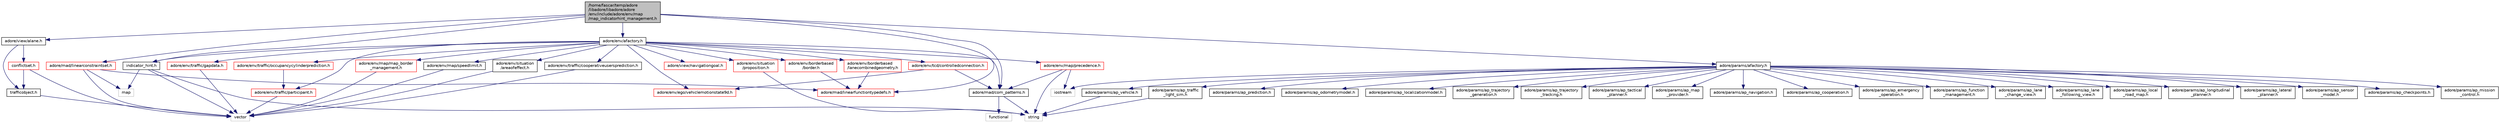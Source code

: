 digraph "/home/fascar/temp/adore/libadore/libadore/adore/env/include/adore/env/map/map_indicatorhint_management.h"
{
 // LATEX_PDF_SIZE
  edge [fontname="Helvetica",fontsize="10",labelfontname="Helvetica",labelfontsize="10"];
  node [fontname="Helvetica",fontsize="10",shape=record];
  Node1 [label="/home/fascar/temp/adore\l/libadore/libadore/adore\l/env/include/adore/env/map\l/map_indicatorhint_management.h",height=0.2,width=0.4,color="black", fillcolor="grey75", style="filled", fontcolor="black",tooltip=" "];
  Node1 -> Node2 [color="midnightblue",fontsize="10",style="solid",fontname="Helvetica"];
  Node2 [label="indicator_hint.h",height=0.2,width=0.4,color="black", fillcolor="white", style="filled",URL="$indicator__hint_8h.html",tooltip=" "];
  Node2 -> Node3 [color="midnightblue",fontsize="10",style="solid",fontname="Helvetica"];
  Node3 [label="vector",height=0.2,width=0.4,color="grey75", fillcolor="white", style="filled",tooltip=" "];
  Node2 -> Node4 [color="midnightblue",fontsize="10",style="solid",fontname="Helvetica"];
  Node4 [label="string",height=0.2,width=0.4,color="grey75", fillcolor="white", style="filled",tooltip=" "];
  Node2 -> Node5 [color="midnightblue",fontsize="10",style="solid",fontname="Helvetica"];
  Node5 [label="map",height=0.2,width=0.4,color="grey75", fillcolor="white", style="filled",tooltip=" "];
  Node1 -> Node6 [color="midnightblue",fontsize="10",style="solid",fontname="Helvetica"];
  Node6 [label="adore/view/alane.h",height=0.2,width=0.4,color="black", fillcolor="white", style="filled",URL="$alane_8h.html",tooltip=" "];
  Node6 -> Node7 [color="midnightblue",fontsize="10",style="solid",fontname="Helvetica"];
  Node7 [label="trafficobject.h",height=0.2,width=0.4,color="black", fillcolor="white", style="filled",URL="$trafficobject_8h.html",tooltip=" "];
  Node7 -> Node3 [color="midnightblue",fontsize="10",style="solid",fontname="Helvetica"];
  Node6 -> Node8 [color="midnightblue",fontsize="10",style="solid",fontname="Helvetica"];
  Node8 [label="conflictset.h",height=0.2,width=0.4,color="red", fillcolor="white", style="filled",URL="$view_2include_2adore_2view_2conflictset_8h.html",tooltip=" "];
  Node8 -> Node3 [color="midnightblue",fontsize="10",style="solid",fontname="Helvetica"];
  Node8 -> Node7 [color="midnightblue",fontsize="10",style="solid",fontname="Helvetica"];
  Node1 -> Node10 [color="midnightblue",fontsize="10",style="solid",fontname="Helvetica"];
  Node10 [label="adore/env/afactory.h",height=0.2,width=0.4,color="black", fillcolor="white", style="filled",URL="$env_2include_2adore_2env_2afactory_8h.html",tooltip=" "];
  Node10 -> Node11 [color="midnightblue",fontsize="10",style="solid",fontname="Helvetica"];
  Node11 [label="adore/env/borderbased\l/border.h",height=0.2,width=0.4,color="red", fillcolor="white", style="filled",URL="$border_8h.html",tooltip=" "];
  Node11 -> Node45 [color="midnightblue",fontsize="10",style="solid",fontname="Helvetica"];
  Node45 [label="adore/mad/linearfunctiontypedefs.h",height=0.2,width=0.4,color="red", fillcolor="white", style="filled",URL="$linearfunctiontypedefs_8h.html",tooltip=" "];
  Node10 -> Node46 [color="midnightblue",fontsize="10",style="solid",fontname="Helvetica"];
  Node46 [label="adore/view/navigationgoal.h",height=0.2,width=0.4,color="red", fillcolor="white", style="filled",URL="$navigationgoal_8h.html",tooltip=" "];
  Node10 -> Node48 [color="midnightblue",fontsize="10",style="solid",fontname="Helvetica"];
  Node48 [label="adore/env/ego/vehiclemotionstate9d.h",height=0.2,width=0.4,color="red", fillcolor="white", style="filled",URL="$env_2include_2adore_2env_2ego_2vehiclemotionstate9d_8h.html",tooltip=" "];
  Node10 -> Node49 [color="midnightblue",fontsize="10",style="solid",fontname="Helvetica"];
  Node49 [label="adore/env/traffic/participant.h",height=0.2,width=0.4,color="red", fillcolor="white", style="filled",URL="$participant_8h.html",tooltip=" "];
  Node49 -> Node3 [color="midnightblue",fontsize="10",style="solid",fontname="Helvetica"];
  Node10 -> Node51 [color="midnightblue",fontsize="10",style="solid",fontname="Helvetica"];
  Node51 [label="adore/mad/com_patterns.h",height=0.2,width=0.4,color="black", fillcolor="white", style="filled",URL="$com__patterns_8h.html",tooltip=" "];
  Node51 -> Node52 [color="midnightblue",fontsize="10",style="solid",fontname="Helvetica"];
  Node52 [label="functional",height=0.2,width=0.4,color="grey75", fillcolor="white", style="filled",tooltip=" "];
  Node51 -> Node4 [color="midnightblue",fontsize="10",style="solid",fontname="Helvetica"];
  Node10 -> Node53 [color="midnightblue",fontsize="10",style="solid",fontname="Helvetica"];
  Node53 [label="adore/env/map/precedence.h",height=0.2,width=0.4,color="red", fillcolor="white", style="filled",URL="$precedence_8h.html",tooltip=" "];
  Node53 -> Node51 [color="midnightblue",fontsize="10",style="solid",fontname="Helvetica"];
  Node53 -> Node4 [color="midnightblue",fontsize="10",style="solid",fontname="Helvetica"];
  Node53 -> Node25 [color="midnightblue",fontsize="10",style="solid",fontname="Helvetica"];
  Node25 [label="iostream",height=0.2,width=0.4,color="grey75", fillcolor="white", style="filled",tooltip=" "];
  Node10 -> Node55 [color="midnightblue",fontsize="10",style="solid",fontname="Helvetica"];
  Node55 [label="adore/env/map/map_border\l_management.h",height=0.2,width=0.4,color="red", fillcolor="white", style="filled",URL="$map__border__management_8h.html",tooltip=" "];
  Node55 -> Node3 [color="midnightblue",fontsize="10",style="solid",fontname="Helvetica"];
  Node10 -> Node66 [color="midnightblue",fontsize="10",style="solid",fontname="Helvetica"];
  Node66 [label="adore/env/situation\l/proposition.h",height=0.2,width=0.4,color="red", fillcolor="white", style="filled",URL="$proposition_8h.html",tooltip=" "];
  Node66 -> Node4 [color="midnightblue",fontsize="10",style="solid",fontname="Helvetica"];
  Node10 -> Node67 [color="midnightblue",fontsize="10",style="solid",fontname="Helvetica"];
  Node67 [label="adore/env/tcd/controlledconnection.h",height=0.2,width=0.4,color="red", fillcolor="white", style="filled",URL="$controlledconnection_8h.html",tooltip=" "];
  Node67 -> Node51 [color="midnightblue",fontsize="10",style="solid",fontname="Helvetica"];
  Node67 -> Node48 [color="midnightblue",fontsize="10",style="solid",fontname="Helvetica"];
  Node10 -> Node70 [color="midnightblue",fontsize="10",style="solid",fontname="Helvetica"];
  Node70 [label="adore/env/traffic/occupancycylinderprediction.h",height=0.2,width=0.4,color="red", fillcolor="white", style="filled",URL="$occupancycylinderprediction_8h.html",tooltip=" "];
  Node70 -> Node49 [color="midnightblue",fontsize="10",style="solid",fontname="Helvetica"];
  Node10 -> Node74 [color="midnightblue",fontsize="10",style="solid",fontname="Helvetica"];
  Node74 [label="adore/env/borderbased\l/lanecombinedgeometry.h",height=0.2,width=0.4,color="red", fillcolor="white", style="filled",URL="$lanecombinedgeometry_8h.html",tooltip=" "];
  Node74 -> Node45 [color="midnightblue",fontsize="10",style="solid",fontname="Helvetica"];
  Node10 -> Node78 [color="midnightblue",fontsize="10",style="solid",fontname="Helvetica"];
  Node78 [label="adore/env/map/speedlimit.h",height=0.2,width=0.4,color="black", fillcolor="white", style="filled",URL="$speedlimit_8h.html",tooltip=" "];
  Node78 -> Node3 [color="midnightblue",fontsize="10",style="solid",fontname="Helvetica"];
  Node10 -> Node79 [color="midnightblue",fontsize="10",style="solid",fontname="Helvetica"];
  Node79 [label="adore/env/situation\l/areaofeffect.h",height=0.2,width=0.4,color="black", fillcolor="white", style="filled",URL="$areaofeffect_8h.html",tooltip=" "];
  Node79 -> Node3 [color="midnightblue",fontsize="10",style="solid",fontname="Helvetica"];
  Node10 -> Node80 [color="midnightblue",fontsize="10",style="solid",fontname="Helvetica"];
  Node80 [label="adore/env/traffic/cooperativeusersprediction.h",height=0.2,width=0.4,color="black", fillcolor="white", style="filled",URL="$cooperativeusersprediction_8h.html",tooltip=" "];
  Node80 -> Node3 [color="midnightblue",fontsize="10",style="solid",fontname="Helvetica"];
  Node10 -> Node81 [color="midnightblue",fontsize="10",style="solid",fontname="Helvetica"];
  Node81 [label="adore/env/traffic/gapdata.h",height=0.2,width=0.4,color="red", fillcolor="white", style="filled",URL="$gapdata_8h.html",tooltip=" "];
  Node81 -> Node3 [color="midnightblue",fontsize="10",style="solid",fontname="Helvetica"];
  Node10 -> Node2 [color="midnightblue",fontsize="10",style="solid",fontname="Helvetica"];
  Node1 -> Node83 [color="midnightblue",fontsize="10",style="solid",fontname="Helvetica"];
  Node83 [label="adore/params/afactory.h",height=0.2,width=0.4,color="black", fillcolor="white", style="filled",URL="$params_2include_2adore_2params_2afactory_8h.html",tooltip=" "];
  Node83 -> Node84 [color="midnightblue",fontsize="10",style="solid",fontname="Helvetica"];
  Node84 [label="adore/params/ap_vehicle.h",height=0.2,width=0.4,color="black", fillcolor="white", style="filled",URL="$ap__vehicle_8h.html",tooltip=" "];
  Node84 -> Node4 [color="midnightblue",fontsize="10",style="solid",fontname="Helvetica"];
  Node83 -> Node85 [color="midnightblue",fontsize="10",style="solid",fontname="Helvetica"];
  Node85 [label="adore/params/ap_trajectory\l_generation.h",height=0.2,width=0.4,color="black", fillcolor="white", style="filled",URL="$ap__trajectory__generation_8h.html",tooltip=" "];
  Node83 -> Node86 [color="midnightblue",fontsize="10",style="solid",fontname="Helvetica"];
  Node86 [label="adore/params/ap_trajectory\l_tracking.h",height=0.2,width=0.4,color="black", fillcolor="white", style="filled",URL="$ap__trajectory__tracking_8h.html",tooltip=" "];
  Node83 -> Node87 [color="midnightblue",fontsize="10",style="solid",fontname="Helvetica"];
  Node87 [label="adore/params/ap_tactical\l_planner.h",height=0.2,width=0.4,color="black", fillcolor="white", style="filled",URL="$ap__tactical__planner_8h.html",tooltip=" "];
  Node83 -> Node88 [color="midnightblue",fontsize="10",style="solid",fontname="Helvetica"];
  Node88 [label="adore/params/ap_map\l_provider.h",height=0.2,width=0.4,color="black", fillcolor="white", style="filled",URL="$ap__map__provider_8h.html",tooltip=" "];
  Node83 -> Node89 [color="midnightblue",fontsize="10",style="solid",fontname="Helvetica"];
  Node89 [label="adore/params/ap_navigation.h",height=0.2,width=0.4,color="black", fillcolor="white", style="filled",URL="$ap__navigation_8h.html",tooltip=" "];
  Node83 -> Node90 [color="midnightblue",fontsize="10",style="solid",fontname="Helvetica"];
  Node90 [label="adore/params/ap_cooperation.h",height=0.2,width=0.4,color="black", fillcolor="white", style="filled",URL="$ap__cooperation_8h.html",tooltip=" "];
  Node83 -> Node91 [color="midnightblue",fontsize="10",style="solid",fontname="Helvetica"];
  Node91 [label="adore/params/ap_emergency\l_operation.h",height=0.2,width=0.4,color="black", fillcolor="white", style="filled",URL="$ap__emergency__operation_8h.html",tooltip=" "];
  Node83 -> Node92 [color="midnightblue",fontsize="10",style="solid",fontname="Helvetica"];
  Node92 [label="adore/params/ap_function\l_management.h",height=0.2,width=0.4,color="black", fillcolor="white", style="filled",URL="$ap__function__management_8h.html",tooltip=" "];
  Node83 -> Node93 [color="midnightblue",fontsize="10",style="solid",fontname="Helvetica"];
  Node93 [label="adore/params/ap_lane\l_change_view.h",height=0.2,width=0.4,color="black", fillcolor="white", style="filled",URL="$ap__lane__change__view_8h.html",tooltip=" "];
  Node83 -> Node94 [color="midnightblue",fontsize="10",style="solid",fontname="Helvetica"];
  Node94 [label="adore/params/ap_lane\l_following_view.h",height=0.2,width=0.4,color="black", fillcolor="white", style="filled",URL="$ap__lane__following__view_8h.html",tooltip=" "];
  Node83 -> Node95 [color="midnightblue",fontsize="10",style="solid",fontname="Helvetica"];
  Node95 [label="adore/params/ap_local\l_road_map.h",height=0.2,width=0.4,color="black", fillcolor="white", style="filled",URL="$ap__local__road__map_8h.html",tooltip=" "];
  Node83 -> Node96 [color="midnightblue",fontsize="10",style="solid",fontname="Helvetica"];
  Node96 [label="adore/params/ap_longitudinal\l_planner.h",height=0.2,width=0.4,color="black", fillcolor="white", style="filled",URL="$ap__longitudinal__planner_8h.html",tooltip=" "];
  Node83 -> Node97 [color="midnightblue",fontsize="10",style="solid",fontname="Helvetica"];
  Node97 [label="adore/params/ap_lateral\l_planner.h",height=0.2,width=0.4,color="black", fillcolor="white", style="filled",URL="$ap__lateral__planner_8h.html",tooltip=" "];
  Node83 -> Node98 [color="midnightblue",fontsize="10",style="solid",fontname="Helvetica"];
  Node98 [label="adore/params/ap_traffic\l_light_sim.h",height=0.2,width=0.4,color="black", fillcolor="white", style="filled",URL="$ap__traffic__light__sim_8h.html",tooltip=" "];
  Node98 -> Node4 [color="midnightblue",fontsize="10",style="solid",fontname="Helvetica"];
  Node83 -> Node99 [color="midnightblue",fontsize="10",style="solid",fontname="Helvetica"];
  Node99 [label="adore/params/ap_sensor\l_model.h",height=0.2,width=0.4,color="black", fillcolor="white", style="filled",URL="$ap__sensor__model_8h.html",tooltip=" "];
  Node83 -> Node100 [color="midnightblue",fontsize="10",style="solid",fontname="Helvetica"];
  Node100 [label="adore/params/ap_checkpoints.h",height=0.2,width=0.4,color="black", fillcolor="white", style="filled",URL="$ap__checkpoints_8h.html",tooltip=" "];
  Node83 -> Node101 [color="midnightblue",fontsize="10",style="solid",fontname="Helvetica"];
  Node101 [label="adore/params/ap_mission\l_control.h",height=0.2,width=0.4,color="black", fillcolor="white", style="filled",URL="$ap__mission__control_8h.html",tooltip=" "];
  Node83 -> Node102 [color="midnightblue",fontsize="10",style="solid",fontname="Helvetica"];
  Node102 [label="adore/params/ap_prediction.h",height=0.2,width=0.4,color="black", fillcolor="white", style="filled",URL="$ap__prediction_8h.html",tooltip=" "];
  Node83 -> Node103 [color="midnightblue",fontsize="10",style="solid",fontname="Helvetica"];
  Node103 [label="adore/params/ap_odometrymodel.h",height=0.2,width=0.4,color="black", fillcolor="white", style="filled",URL="$ap__odometrymodel_8h.html",tooltip=" "];
  Node83 -> Node104 [color="midnightblue",fontsize="10",style="solid",fontname="Helvetica"];
  Node104 [label="adore/params/ap_localizationmodel.h",height=0.2,width=0.4,color="black", fillcolor="white", style="filled",URL="$ap__localizationmodel_8h.html",tooltip=" "];
  Node83 -> Node25 [color="midnightblue",fontsize="10",style="solid",fontname="Helvetica"];
  Node1 -> Node51 [color="midnightblue",fontsize="10",style="solid",fontname="Helvetica"];
  Node1 -> Node45 [color="midnightblue",fontsize="10",style="solid",fontname="Helvetica"];
  Node1 -> Node105 [color="midnightblue",fontsize="10",style="solid",fontname="Helvetica"];
  Node105 [label="adore/mad/linearconstraintset.h",height=0.2,width=0.4,color="red", fillcolor="white", style="filled",URL="$linearconstraintset_8h.html",tooltip=" "];
  Node105 -> Node3 [color="midnightblue",fontsize="10",style="solid",fontname="Helvetica"];
  Node105 -> Node5 [color="midnightblue",fontsize="10",style="solid",fontname="Helvetica"];
  Node105 -> Node45 [color="midnightblue",fontsize="10",style="solid",fontname="Helvetica"];
}

